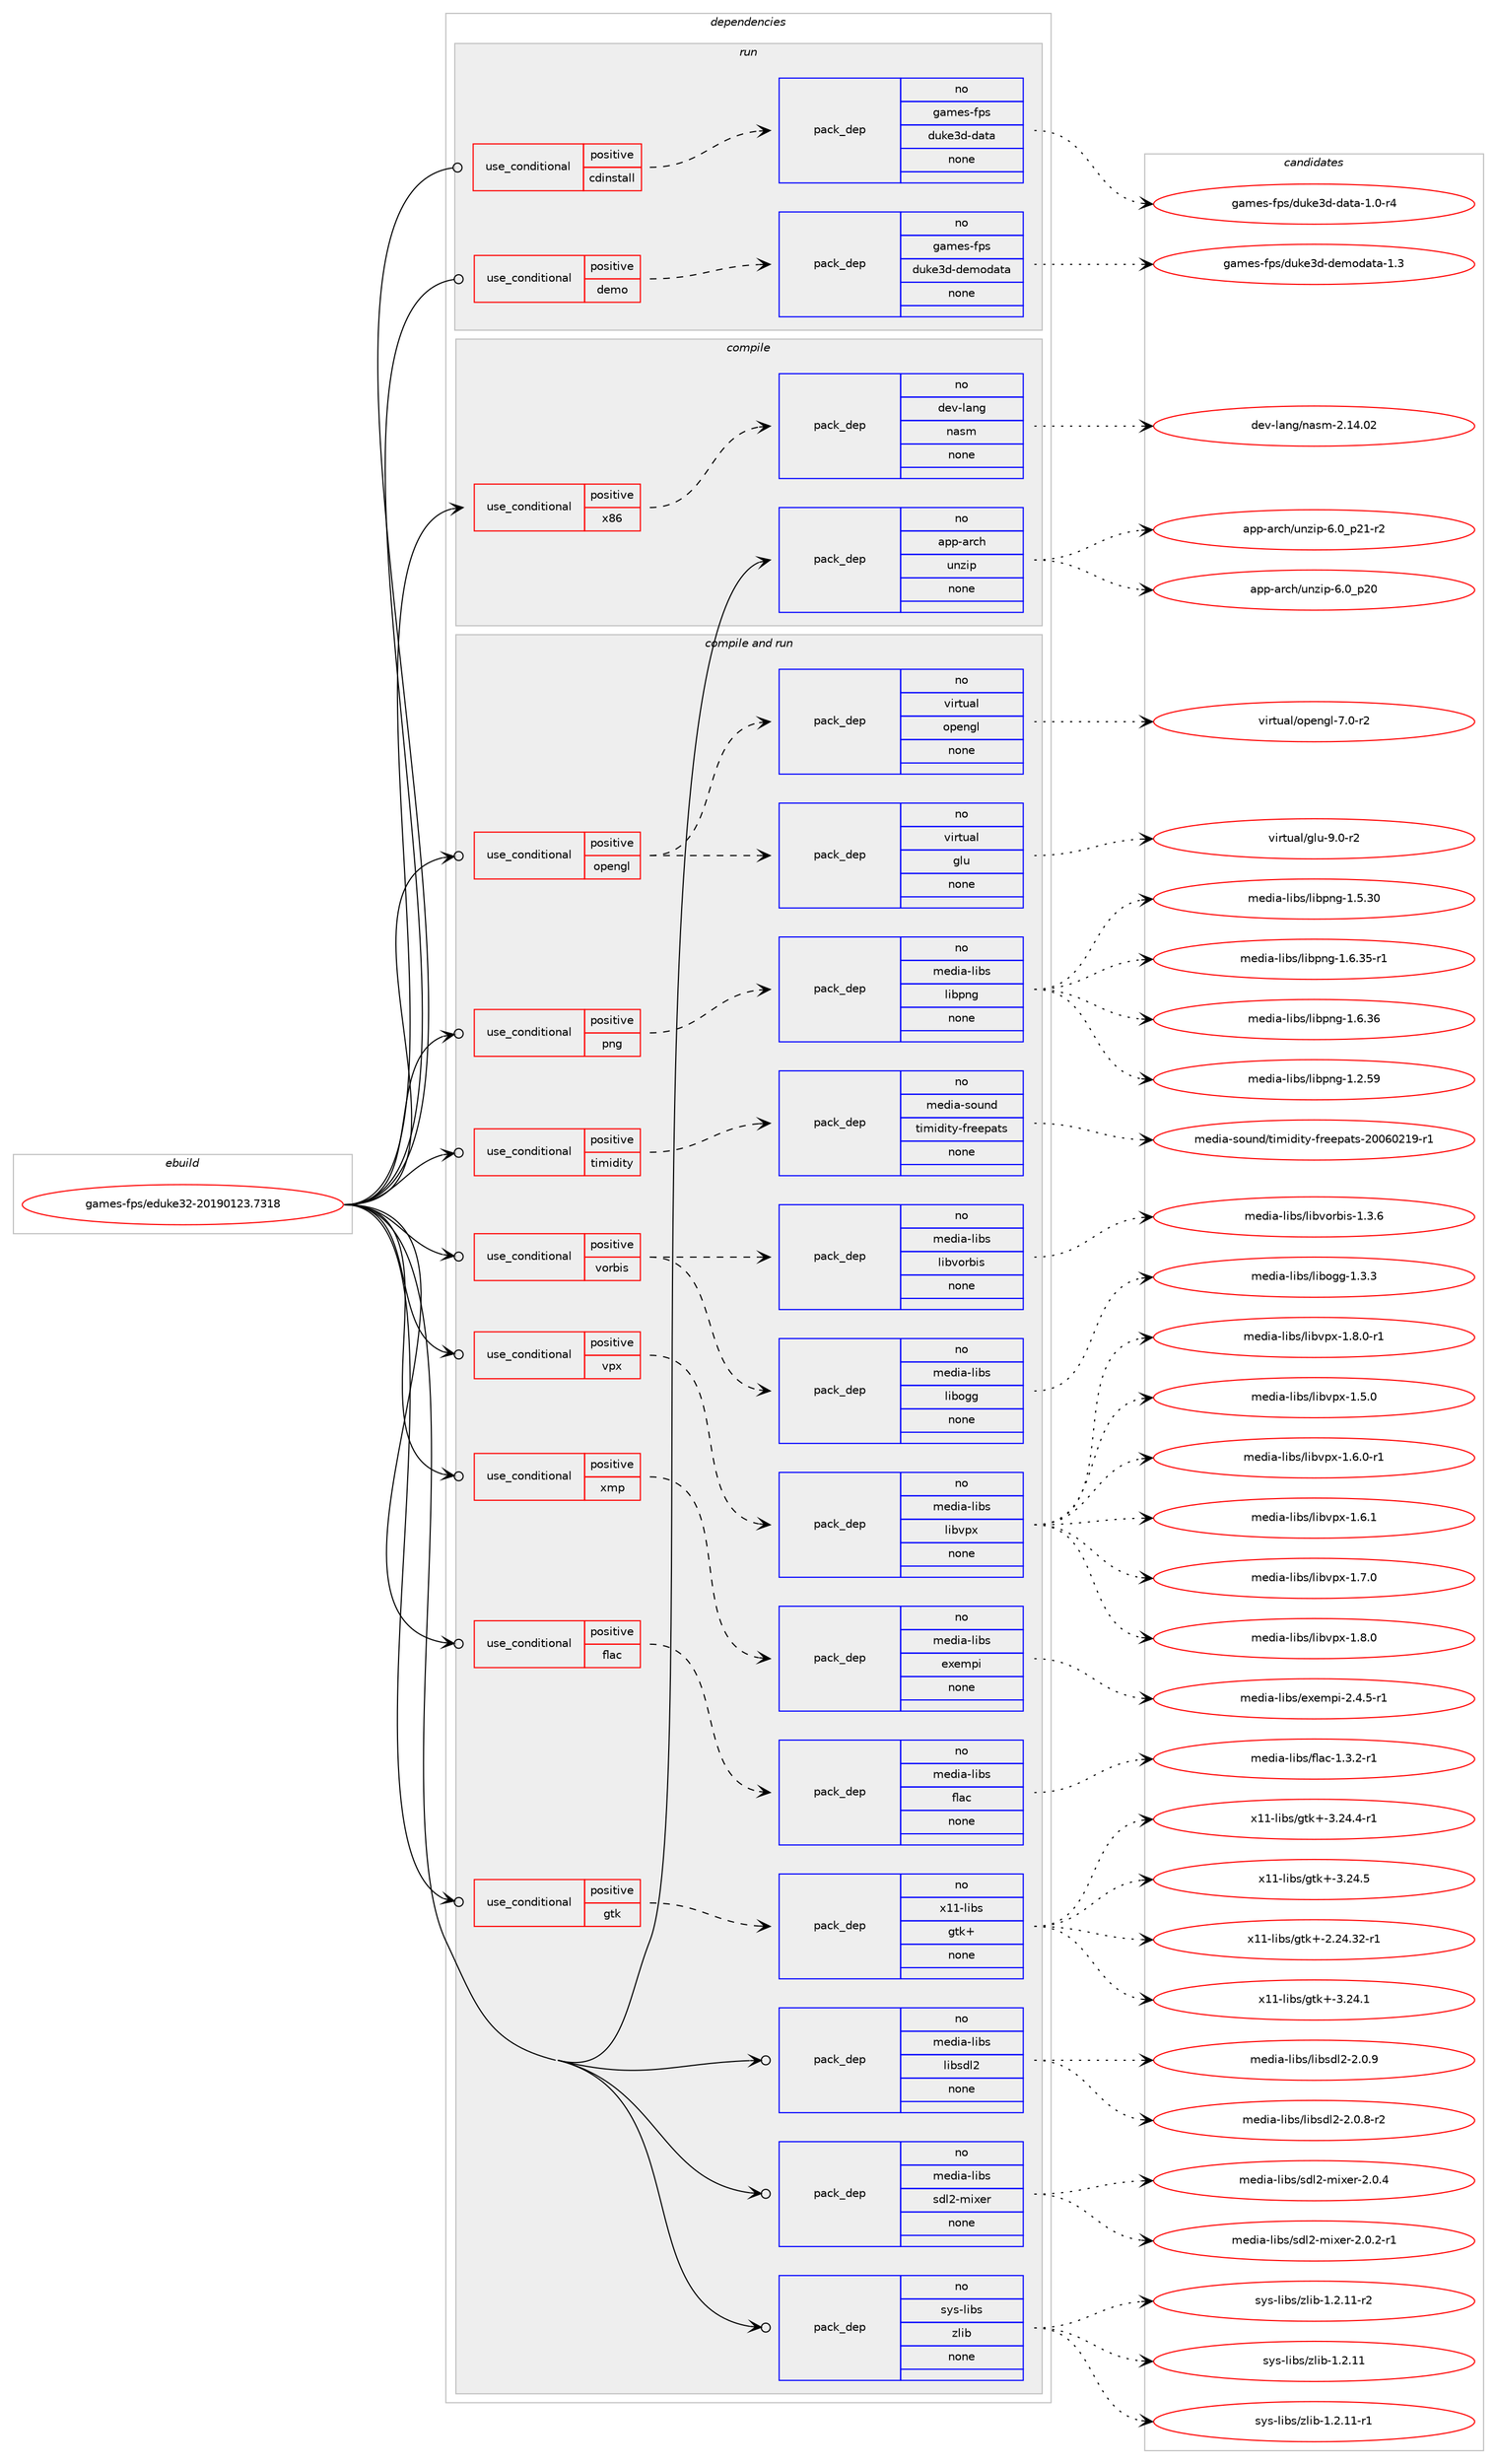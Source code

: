digraph prolog {

# *************
# Graph options
# *************

newrank=true;
concentrate=true;
compound=true;
graph [rankdir=LR,fontname=Helvetica,fontsize=10,ranksep=1.5];#, ranksep=2.5, nodesep=0.2];
edge  [arrowhead=vee];
node  [fontname=Helvetica,fontsize=10];

# **********
# The ebuild
# **********

subgraph cluster_leftcol {
color=gray;
rank=same;
label=<<i>ebuild</i>>;
id [label="games-fps/eduke32-20190123.7318", color=red, width=4, href="../games-fps/eduke32-20190123.7318.svg"];
}

# ****************
# The dependencies
# ****************

subgraph cluster_midcol {
color=gray;
label=<<i>dependencies</i>>;
subgraph cluster_compile {
fillcolor="#eeeeee";
style=filled;
label=<<i>compile</i>>;
subgraph cond426561 {
dependency1557174 [label=<<TABLE BORDER="0" CELLBORDER="1" CELLSPACING="0" CELLPADDING="4"><TR><TD ROWSPAN="3" CELLPADDING="10">use_conditional</TD></TR><TR><TD>positive</TD></TR><TR><TD>x86</TD></TR></TABLE>>, shape=none, color=red];
subgraph pack1106734 {
dependency1557175 [label=<<TABLE BORDER="0" CELLBORDER="1" CELLSPACING="0" CELLPADDING="4" WIDTH="220"><TR><TD ROWSPAN="6" CELLPADDING="30">pack_dep</TD></TR><TR><TD WIDTH="110">no</TD></TR><TR><TD>dev-lang</TD></TR><TR><TD>nasm</TD></TR><TR><TD>none</TD></TR><TR><TD></TD></TR></TABLE>>, shape=none, color=blue];
}
dependency1557174:e -> dependency1557175:w [weight=20,style="dashed",arrowhead="vee"];
}
id:e -> dependency1557174:w [weight=20,style="solid",arrowhead="vee"];
subgraph pack1106735 {
dependency1557176 [label=<<TABLE BORDER="0" CELLBORDER="1" CELLSPACING="0" CELLPADDING="4" WIDTH="220"><TR><TD ROWSPAN="6" CELLPADDING="30">pack_dep</TD></TR><TR><TD WIDTH="110">no</TD></TR><TR><TD>app-arch</TD></TR><TR><TD>unzip</TD></TR><TR><TD>none</TD></TR><TR><TD></TD></TR></TABLE>>, shape=none, color=blue];
}
id:e -> dependency1557176:w [weight=20,style="solid",arrowhead="vee"];
}
subgraph cluster_compileandrun {
fillcolor="#eeeeee";
style=filled;
label=<<i>compile and run</i>>;
subgraph cond426562 {
dependency1557177 [label=<<TABLE BORDER="0" CELLBORDER="1" CELLSPACING="0" CELLPADDING="4"><TR><TD ROWSPAN="3" CELLPADDING="10">use_conditional</TD></TR><TR><TD>positive</TD></TR><TR><TD>flac</TD></TR></TABLE>>, shape=none, color=red];
subgraph pack1106736 {
dependency1557178 [label=<<TABLE BORDER="0" CELLBORDER="1" CELLSPACING="0" CELLPADDING="4" WIDTH="220"><TR><TD ROWSPAN="6" CELLPADDING="30">pack_dep</TD></TR><TR><TD WIDTH="110">no</TD></TR><TR><TD>media-libs</TD></TR><TR><TD>flac</TD></TR><TR><TD>none</TD></TR><TR><TD></TD></TR></TABLE>>, shape=none, color=blue];
}
dependency1557177:e -> dependency1557178:w [weight=20,style="dashed",arrowhead="vee"];
}
id:e -> dependency1557177:w [weight=20,style="solid",arrowhead="odotvee"];
subgraph cond426563 {
dependency1557179 [label=<<TABLE BORDER="0" CELLBORDER="1" CELLSPACING="0" CELLPADDING="4"><TR><TD ROWSPAN="3" CELLPADDING="10">use_conditional</TD></TR><TR><TD>positive</TD></TR><TR><TD>gtk</TD></TR></TABLE>>, shape=none, color=red];
subgraph pack1106737 {
dependency1557180 [label=<<TABLE BORDER="0" CELLBORDER="1" CELLSPACING="0" CELLPADDING="4" WIDTH="220"><TR><TD ROWSPAN="6" CELLPADDING="30">pack_dep</TD></TR><TR><TD WIDTH="110">no</TD></TR><TR><TD>x11-libs</TD></TR><TR><TD>gtk+</TD></TR><TR><TD>none</TD></TR><TR><TD></TD></TR></TABLE>>, shape=none, color=blue];
}
dependency1557179:e -> dependency1557180:w [weight=20,style="dashed",arrowhead="vee"];
}
id:e -> dependency1557179:w [weight=20,style="solid",arrowhead="odotvee"];
subgraph cond426564 {
dependency1557181 [label=<<TABLE BORDER="0" CELLBORDER="1" CELLSPACING="0" CELLPADDING="4"><TR><TD ROWSPAN="3" CELLPADDING="10">use_conditional</TD></TR><TR><TD>positive</TD></TR><TR><TD>opengl</TD></TR></TABLE>>, shape=none, color=red];
subgraph pack1106738 {
dependency1557182 [label=<<TABLE BORDER="0" CELLBORDER="1" CELLSPACING="0" CELLPADDING="4" WIDTH="220"><TR><TD ROWSPAN="6" CELLPADDING="30">pack_dep</TD></TR><TR><TD WIDTH="110">no</TD></TR><TR><TD>virtual</TD></TR><TR><TD>glu</TD></TR><TR><TD>none</TD></TR><TR><TD></TD></TR></TABLE>>, shape=none, color=blue];
}
dependency1557181:e -> dependency1557182:w [weight=20,style="dashed",arrowhead="vee"];
subgraph pack1106739 {
dependency1557183 [label=<<TABLE BORDER="0" CELLBORDER="1" CELLSPACING="0" CELLPADDING="4" WIDTH="220"><TR><TD ROWSPAN="6" CELLPADDING="30">pack_dep</TD></TR><TR><TD WIDTH="110">no</TD></TR><TR><TD>virtual</TD></TR><TR><TD>opengl</TD></TR><TR><TD>none</TD></TR><TR><TD></TD></TR></TABLE>>, shape=none, color=blue];
}
dependency1557181:e -> dependency1557183:w [weight=20,style="dashed",arrowhead="vee"];
}
id:e -> dependency1557181:w [weight=20,style="solid",arrowhead="odotvee"];
subgraph cond426565 {
dependency1557184 [label=<<TABLE BORDER="0" CELLBORDER="1" CELLSPACING="0" CELLPADDING="4"><TR><TD ROWSPAN="3" CELLPADDING="10">use_conditional</TD></TR><TR><TD>positive</TD></TR><TR><TD>png</TD></TR></TABLE>>, shape=none, color=red];
subgraph pack1106740 {
dependency1557185 [label=<<TABLE BORDER="0" CELLBORDER="1" CELLSPACING="0" CELLPADDING="4" WIDTH="220"><TR><TD ROWSPAN="6" CELLPADDING="30">pack_dep</TD></TR><TR><TD WIDTH="110">no</TD></TR><TR><TD>media-libs</TD></TR><TR><TD>libpng</TD></TR><TR><TD>none</TD></TR><TR><TD></TD></TR></TABLE>>, shape=none, color=blue];
}
dependency1557184:e -> dependency1557185:w [weight=20,style="dashed",arrowhead="vee"];
}
id:e -> dependency1557184:w [weight=20,style="solid",arrowhead="odotvee"];
subgraph cond426566 {
dependency1557186 [label=<<TABLE BORDER="0" CELLBORDER="1" CELLSPACING="0" CELLPADDING="4"><TR><TD ROWSPAN="3" CELLPADDING="10">use_conditional</TD></TR><TR><TD>positive</TD></TR><TR><TD>timidity</TD></TR></TABLE>>, shape=none, color=red];
subgraph pack1106741 {
dependency1557187 [label=<<TABLE BORDER="0" CELLBORDER="1" CELLSPACING="0" CELLPADDING="4" WIDTH="220"><TR><TD ROWSPAN="6" CELLPADDING="30">pack_dep</TD></TR><TR><TD WIDTH="110">no</TD></TR><TR><TD>media-sound</TD></TR><TR><TD>timidity-freepats</TD></TR><TR><TD>none</TD></TR><TR><TD></TD></TR></TABLE>>, shape=none, color=blue];
}
dependency1557186:e -> dependency1557187:w [weight=20,style="dashed",arrowhead="vee"];
}
id:e -> dependency1557186:w [weight=20,style="solid",arrowhead="odotvee"];
subgraph cond426567 {
dependency1557188 [label=<<TABLE BORDER="0" CELLBORDER="1" CELLSPACING="0" CELLPADDING="4"><TR><TD ROWSPAN="3" CELLPADDING="10">use_conditional</TD></TR><TR><TD>positive</TD></TR><TR><TD>vorbis</TD></TR></TABLE>>, shape=none, color=red];
subgraph pack1106742 {
dependency1557189 [label=<<TABLE BORDER="0" CELLBORDER="1" CELLSPACING="0" CELLPADDING="4" WIDTH="220"><TR><TD ROWSPAN="6" CELLPADDING="30">pack_dep</TD></TR><TR><TD WIDTH="110">no</TD></TR><TR><TD>media-libs</TD></TR><TR><TD>libogg</TD></TR><TR><TD>none</TD></TR><TR><TD></TD></TR></TABLE>>, shape=none, color=blue];
}
dependency1557188:e -> dependency1557189:w [weight=20,style="dashed",arrowhead="vee"];
subgraph pack1106743 {
dependency1557190 [label=<<TABLE BORDER="0" CELLBORDER="1" CELLSPACING="0" CELLPADDING="4" WIDTH="220"><TR><TD ROWSPAN="6" CELLPADDING="30">pack_dep</TD></TR><TR><TD WIDTH="110">no</TD></TR><TR><TD>media-libs</TD></TR><TR><TD>libvorbis</TD></TR><TR><TD>none</TD></TR><TR><TD></TD></TR></TABLE>>, shape=none, color=blue];
}
dependency1557188:e -> dependency1557190:w [weight=20,style="dashed",arrowhead="vee"];
}
id:e -> dependency1557188:w [weight=20,style="solid",arrowhead="odotvee"];
subgraph cond426568 {
dependency1557191 [label=<<TABLE BORDER="0" CELLBORDER="1" CELLSPACING="0" CELLPADDING="4"><TR><TD ROWSPAN="3" CELLPADDING="10">use_conditional</TD></TR><TR><TD>positive</TD></TR><TR><TD>vpx</TD></TR></TABLE>>, shape=none, color=red];
subgraph pack1106744 {
dependency1557192 [label=<<TABLE BORDER="0" CELLBORDER="1" CELLSPACING="0" CELLPADDING="4" WIDTH="220"><TR><TD ROWSPAN="6" CELLPADDING="30">pack_dep</TD></TR><TR><TD WIDTH="110">no</TD></TR><TR><TD>media-libs</TD></TR><TR><TD>libvpx</TD></TR><TR><TD>none</TD></TR><TR><TD></TD></TR></TABLE>>, shape=none, color=blue];
}
dependency1557191:e -> dependency1557192:w [weight=20,style="dashed",arrowhead="vee"];
}
id:e -> dependency1557191:w [weight=20,style="solid",arrowhead="odotvee"];
subgraph cond426569 {
dependency1557193 [label=<<TABLE BORDER="0" CELLBORDER="1" CELLSPACING="0" CELLPADDING="4"><TR><TD ROWSPAN="3" CELLPADDING="10">use_conditional</TD></TR><TR><TD>positive</TD></TR><TR><TD>xmp</TD></TR></TABLE>>, shape=none, color=red];
subgraph pack1106745 {
dependency1557194 [label=<<TABLE BORDER="0" CELLBORDER="1" CELLSPACING="0" CELLPADDING="4" WIDTH="220"><TR><TD ROWSPAN="6" CELLPADDING="30">pack_dep</TD></TR><TR><TD WIDTH="110">no</TD></TR><TR><TD>media-libs</TD></TR><TR><TD>exempi</TD></TR><TR><TD>none</TD></TR><TR><TD></TD></TR></TABLE>>, shape=none, color=blue];
}
dependency1557193:e -> dependency1557194:w [weight=20,style="dashed",arrowhead="vee"];
}
id:e -> dependency1557193:w [weight=20,style="solid",arrowhead="odotvee"];
subgraph pack1106746 {
dependency1557195 [label=<<TABLE BORDER="0" CELLBORDER="1" CELLSPACING="0" CELLPADDING="4" WIDTH="220"><TR><TD ROWSPAN="6" CELLPADDING="30">pack_dep</TD></TR><TR><TD WIDTH="110">no</TD></TR><TR><TD>media-libs</TD></TR><TR><TD>libsdl2</TD></TR><TR><TD>none</TD></TR><TR><TD></TD></TR></TABLE>>, shape=none, color=blue];
}
id:e -> dependency1557195:w [weight=20,style="solid",arrowhead="odotvee"];
subgraph pack1106747 {
dependency1557196 [label=<<TABLE BORDER="0" CELLBORDER="1" CELLSPACING="0" CELLPADDING="4" WIDTH="220"><TR><TD ROWSPAN="6" CELLPADDING="30">pack_dep</TD></TR><TR><TD WIDTH="110">no</TD></TR><TR><TD>media-libs</TD></TR><TR><TD>sdl2-mixer</TD></TR><TR><TD>none</TD></TR><TR><TD></TD></TR></TABLE>>, shape=none, color=blue];
}
id:e -> dependency1557196:w [weight=20,style="solid",arrowhead="odotvee"];
subgraph pack1106748 {
dependency1557197 [label=<<TABLE BORDER="0" CELLBORDER="1" CELLSPACING="0" CELLPADDING="4" WIDTH="220"><TR><TD ROWSPAN="6" CELLPADDING="30">pack_dep</TD></TR><TR><TD WIDTH="110">no</TD></TR><TR><TD>sys-libs</TD></TR><TR><TD>zlib</TD></TR><TR><TD>none</TD></TR><TR><TD></TD></TR></TABLE>>, shape=none, color=blue];
}
id:e -> dependency1557197:w [weight=20,style="solid",arrowhead="odotvee"];
}
subgraph cluster_run {
fillcolor="#eeeeee";
style=filled;
label=<<i>run</i>>;
subgraph cond426570 {
dependency1557198 [label=<<TABLE BORDER="0" CELLBORDER="1" CELLSPACING="0" CELLPADDING="4"><TR><TD ROWSPAN="3" CELLPADDING="10">use_conditional</TD></TR><TR><TD>positive</TD></TR><TR><TD>cdinstall</TD></TR></TABLE>>, shape=none, color=red];
subgraph pack1106749 {
dependency1557199 [label=<<TABLE BORDER="0" CELLBORDER="1" CELLSPACING="0" CELLPADDING="4" WIDTH="220"><TR><TD ROWSPAN="6" CELLPADDING="30">pack_dep</TD></TR><TR><TD WIDTH="110">no</TD></TR><TR><TD>games-fps</TD></TR><TR><TD>duke3d-data</TD></TR><TR><TD>none</TD></TR><TR><TD></TD></TR></TABLE>>, shape=none, color=blue];
}
dependency1557198:e -> dependency1557199:w [weight=20,style="dashed",arrowhead="vee"];
}
id:e -> dependency1557198:w [weight=20,style="solid",arrowhead="odot"];
subgraph cond426571 {
dependency1557200 [label=<<TABLE BORDER="0" CELLBORDER="1" CELLSPACING="0" CELLPADDING="4"><TR><TD ROWSPAN="3" CELLPADDING="10">use_conditional</TD></TR><TR><TD>positive</TD></TR><TR><TD>demo</TD></TR></TABLE>>, shape=none, color=red];
subgraph pack1106750 {
dependency1557201 [label=<<TABLE BORDER="0" CELLBORDER="1" CELLSPACING="0" CELLPADDING="4" WIDTH="220"><TR><TD ROWSPAN="6" CELLPADDING="30">pack_dep</TD></TR><TR><TD WIDTH="110">no</TD></TR><TR><TD>games-fps</TD></TR><TR><TD>duke3d-demodata</TD></TR><TR><TD>none</TD></TR><TR><TD></TD></TR></TABLE>>, shape=none, color=blue];
}
dependency1557200:e -> dependency1557201:w [weight=20,style="dashed",arrowhead="vee"];
}
id:e -> dependency1557200:w [weight=20,style="solid",arrowhead="odot"];
}
}

# **************
# The candidates
# **************

subgraph cluster_choices {
rank=same;
color=gray;
label=<<i>candidates</i>>;

subgraph choice1106734 {
color=black;
nodesep=1;
choice100101118451089711010347110971151094550464952464850 [label="dev-lang/nasm-2.14.02", color=red, width=4,href="../dev-lang/nasm-2.14.02.svg"];
dependency1557175:e -> choice100101118451089711010347110971151094550464952464850:w [style=dotted,weight="100"];
}
subgraph choice1106735 {
color=black;
nodesep=1;
choice971121124597114991044711711012210511245544648951125048 [label="app-arch/unzip-6.0_p20", color=red, width=4,href="../app-arch/unzip-6.0_p20.svg"];
choice9711211245971149910447117110122105112455446489511250494511450 [label="app-arch/unzip-6.0_p21-r2", color=red, width=4,href="../app-arch/unzip-6.0_p21-r2.svg"];
dependency1557176:e -> choice971121124597114991044711711012210511245544648951125048:w [style=dotted,weight="100"];
dependency1557176:e -> choice9711211245971149910447117110122105112455446489511250494511450:w [style=dotted,weight="100"];
}
subgraph choice1106736 {
color=black;
nodesep=1;
choice1091011001059745108105981154710210897994549465146504511449 [label="media-libs/flac-1.3.2-r1", color=red, width=4,href="../media-libs/flac-1.3.2-r1.svg"];
dependency1557178:e -> choice1091011001059745108105981154710210897994549465146504511449:w [style=dotted,weight="100"];
}
subgraph choice1106737 {
color=black;
nodesep=1;
choice12049494510810598115471031161074345504650524651504511449 [label="x11-libs/gtk+-2.24.32-r1", color=red, width=4,href="../x11-libs/gtk+-2.24.32-r1.svg"];
choice12049494510810598115471031161074345514650524649 [label="x11-libs/gtk+-3.24.1", color=red, width=4,href="../x11-libs/gtk+-3.24.1.svg"];
choice120494945108105981154710311610743455146505246524511449 [label="x11-libs/gtk+-3.24.4-r1", color=red, width=4,href="../x11-libs/gtk+-3.24.4-r1.svg"];
choice12049494510810598115471031161074345514650524653 [label="x11-libs/gtk+-3.24.5", color=red, width=4,href="../x11-libs/gtk+-3.24.5.svg"];
dependency1557180:e -> choice12049494510810598115471031161074345504650524651504511449:w [style=dotted,weight="100"];
dependency1557180:e -> choice12049494510810598115471031161074345514650524649:w [style=dotted,weight="100"];
dependency1557180:e -> choice120494945108105981154710311610743455146505246524511449:w [style=dotted,weight="100"];
dependency1557180:e -> choice12049494510810598115471031161074345514650524653:w [style=dotted,weight="100"];
}
subgraph choice1106738 {
color=black;
nodesep=1;
choice1181051141161179710847103108117455746484511450 [label="virtual/glu-9.0-r2", color=red, width=4,href="../virtual/glu-9.0-r2.svg"];
dependency1557182:e -> choice1181051141161179710847103108117455746484511450:w [style=dotted,weight="100"];
}
subgraph choice1106739 {
color=black;
nodesep=1;
choice1181051141161179710847111112101110103108455546484511450 [label="virtual/opengl-7.0-r2", color=red, width=4,href="../virtual/opengl-7.0-r2.svg"];
dependency1557183:e -> choice1181051141161179710847111112101110103108455546484511450:w [style=dotted,weight="100"];
}
subgraph choice1106740 {
color=black;
nodesep=1;
choice109101100105974510810598115471081059811211010345494650465357 [label="media-libs/libpng-1.2.59", color=red, width=4,href="../media-libs/libpng-1.2.59.svg"];
choice109101100105974510810598115471081059811211010345494653465148 [label="media-libs/libpng-1.5.30", color=red, width=4,href="../media-libs/libpng-1.5.30.svg"];
choice1091011001059745108105981154710810598112110103454946544651534511449 [label="media-libs/libpng-1.6.35-r1", color=red, width=4,href="../media-libs/libpng-1.6.35-r1.svg"];
choice109101100105974510810598115471081059811211010345494654465154 [label="media-libs/libpng-1.6.36", color=red, width=4,href="../media-libs/libpng-1.6.36.svg"];
dependency1557185:e -> choice109101100105974510810598115471081059811211010345494650465357:w [style=dotted,weight="100"];
dependency1557185:e -> choice109101100105974510810598115471081059811211010345494653465148:w [style=dotted,weight="100"];
dependency1557185:e -> choice1091011001059745108105981154710810598112110103454946544651534511449:w [style=dotted,weight="100"];
dependency1557185:e -> choice109101100105974510810598115471081059811211010345494654465154:w [style=dotted,weight="100"];
}
subgraph choice1106741 {
color=black;
nodesep=1;
choice10910110010597451151111171101004711610510910510010511612145102114101101112971161154550484854485049574511449 [label="media-sound/timidity-freepats-20060219-r1", color=red, width=4,href="../media-sound/timidity-freepats-20060219-r1.svg"];
dependency1557187:e -> choice10910110010597451151111171101004711610510910510010511612145102114101101112971161154550484854485049574511449:w [style=dotted,weight="100"];
}
subgraph choice1106742 {
color=black;
nodesep=1;
choice1091011001059745108105981154710810598111103103454946514651 [label="media-libs/libogg-1.3.3", color=red, width=4,href="../media-libs/libogg-1.3.3.svg"];
dependency1557189:e -> choice1091011001059745108105981154710810598111103103454946514651:w [style=dotted,weight="100"];
}
subgraph choice1106743 {
color=black;
nodesep=1;
choice109101100105974510810598115471081059811811111498105115454946514654 [label="media-libs/libvorbis-1.3.6", color=red, width=4,href="../media-libs/libvorbis-1.3.6.svg"];
dependency1557190:e -> choice109101100105974510810598115471081059811811111498105115454946514654:w [style=dotted,weight="100"];
}
subgraph choice1106744 {
color=black;
nodesep=1;
choice1091011001059745108105981154710810598118112120454946534648 [label="media-libs/libvpx-1.5.0", color=red, width=4,href="../media-libs/libvpx-1.5.0.svg"];
choice10910110010597451081059811547108105981181121204549465446484511449 [label="media-libs/libvpx-1.6.0-r1", color=red, width=4,href="../media-libs/libvpx-1.6.0-r1.svg"];
choice1091011001059745108105981154710810598118112120454946544649 [label="media-libs/libvpx-1.6.1", color=red, width=4,href="../media-libs/libvpx-1.6.1.svg"];
choice1091011001059745108105981154710810598118112120454946554648 [label="media-libs/libvpx-1.7.0", color=red, width=4,href="../media-libs/libvpx-1.7.0.svg"];
choice1091011001059745108105981154710810598118112120454946564648 [label="media-libs/libvpx-1.8.0", color=red, width=4,href="../media-libs/libvpx-1.8.0.svg"];
choice10910110010597451081059811547108105981181121204549465646484511449 [label="media-libs/libvpx-1.8.0-r1", color=red, width=4,href="../media-libs/libvpx-1.8.0-r1.svg"];
dependency1557192:e -> choice1091011001059745108105981154710810598118112120454946534648:w [style=dotted,weight="100"];
dependency1557192:e -> choice10910110010597451081059811547108105981181121204549465446484511449:w [style=dotted,weight="100"];
dependency1557192:e -> choice1091011001059745108105981154710810598118112120454946544649:w [style=dotted,weight="100"];
dependency1557192:e -> choice1091011001059745108105981154710810598118112120454946554648:w [style=dotted,weight="100"];
dependency1557192:e -> choice1091011001059745108105981154710810598118112120454946564648:w [style=dotted,weight="100"];
dependency1557192:e -> choice10910110010597451081059811547108105981181121204549465646484511449:w [style=dotted,weight="100"];
}
subgraph choice1106745 {
color=black;
nodesep=1;
choice109101100105974510810598115471011201011091121054550465246534511449 [label="media-libs/exempi-2.4.5-r1", color=red, width=4,href="../media-libs/exempi-2.4.5-r1.svg"];
dependency1557194:e -> choice109101100105974510810598115471011201011091121054550465246534511449:w [style=dotted,weight="100"];
}
subgraph choice1106746 {
color=black;
nodesep=1;
choice1091011001059745108105981154710810598115100108504550464846564511450 [label="media-libs/libsdl2-2.0.8-r2", color=red, width=4,href="../media-libs/libsdl2-2.0.8-r2.svg"];
choice109101100105974510810598115471081059811510010850455046484657 [label="media-libs/libsdl2-2.0.9", color=red, width=4,href="../media-libs/libsdl2-2.0.9.svg"];
dependency1557195:e -> choice1091011001059745108105981154710810598115100108504550464846564511450:w [style=dotted,weight="100"];
dependency1557195:e -> choice109101100105974510810598115471081059811510010850455046484657:w [style=dotted,weight="100"];
}
subgraph choice1106747 {
color=black;
nodesep=1;
choice1091011001059745108105981154711510010850451091051201011144550464846504511449 [label="media-libs/sdl2-mixer-2.0.2-r1", color=red, width=4,href="../media-libs/sdl2-mixer-2.0.2-r1.svg"];
choice109101100105974510810598115471151001085045109105120101114455046484652 [label="media-libs/sdl2-mixer-2.0.4", color=red, width=4,href="../media-libs/sdl2-mixer-2.0.4.svg"];
dependency1557196:e -> choice1091011001059745108105981154711510010850451091051201011144550464846504511449:w [style=dotted,weight="100"];
dependency1557196:e -> choice109101100105974510810598115471151001085045109105120101114455046484652:w [style=dotted,weight="100"];
}
subgraph choice1106748 {
color=black;
nodesep=1;
choice1151211154510810598115471221081059845494650464949 [label="sys-libs/zlib-1.2.11", color=red, width=4,href="../sys-libs/zlib-1.2.11.svg"];
choice11512111545108105981154712210810598454946504649494511449 [label="sys-libs/zlib-1.2.11-r1", color=red, width=4,href="../sys-libs/zlib-1.2.11-r1.svg"];
choice11512111545108105981154712210810598454946504649494511450 [label="sys-libs/zlib-1.2.11-r2", color=red, width=4,href="../sys-libs/zlib-1.2.11-r2.svg"];
dependency1557197:e -> choice1151211154510810598115471221081059845494650464949:w [style=dotted,weight="100"];
dependency1557197:e -> choice11512111545108105981154712210810598454946504649494511449:w [style=dotted,weight="100"];
dependency1557197:e -> choice11512111545108105981154712210810598454946504649494511450:w [style=dotted,weight="100"];
}
subgraph choice1106749 {
color=black;
nodesep=1;
choice10397109101115451021121154710011710710151100451009711697454946484511452 [label="games-fps/duke3d-data-1.0-r4", color=red, width=4,href="../games-fps/duke3d-data-1.0-r4.svg"];
dependency1557199:e -> choice10397109101115451021121154710011710710151100451009711697454946484511452:w [style=dotted,weight="100"];
}
subgraph choice1106750 {
color=black;
nodesep=1;
choice1039710910111545102112115471001171071015110045100101109111100971169745494651 [label="games-fps/duke3d-demodata-1.3", color=red, width=4,href="../games-fps/duke3d-demodata-1.3.svg"];
dependency1557201:e -> choice1039710910111545102112115471001171071015110045100101109111100971169745494651:w [style=dotted,weight="100"];
}
}

}
